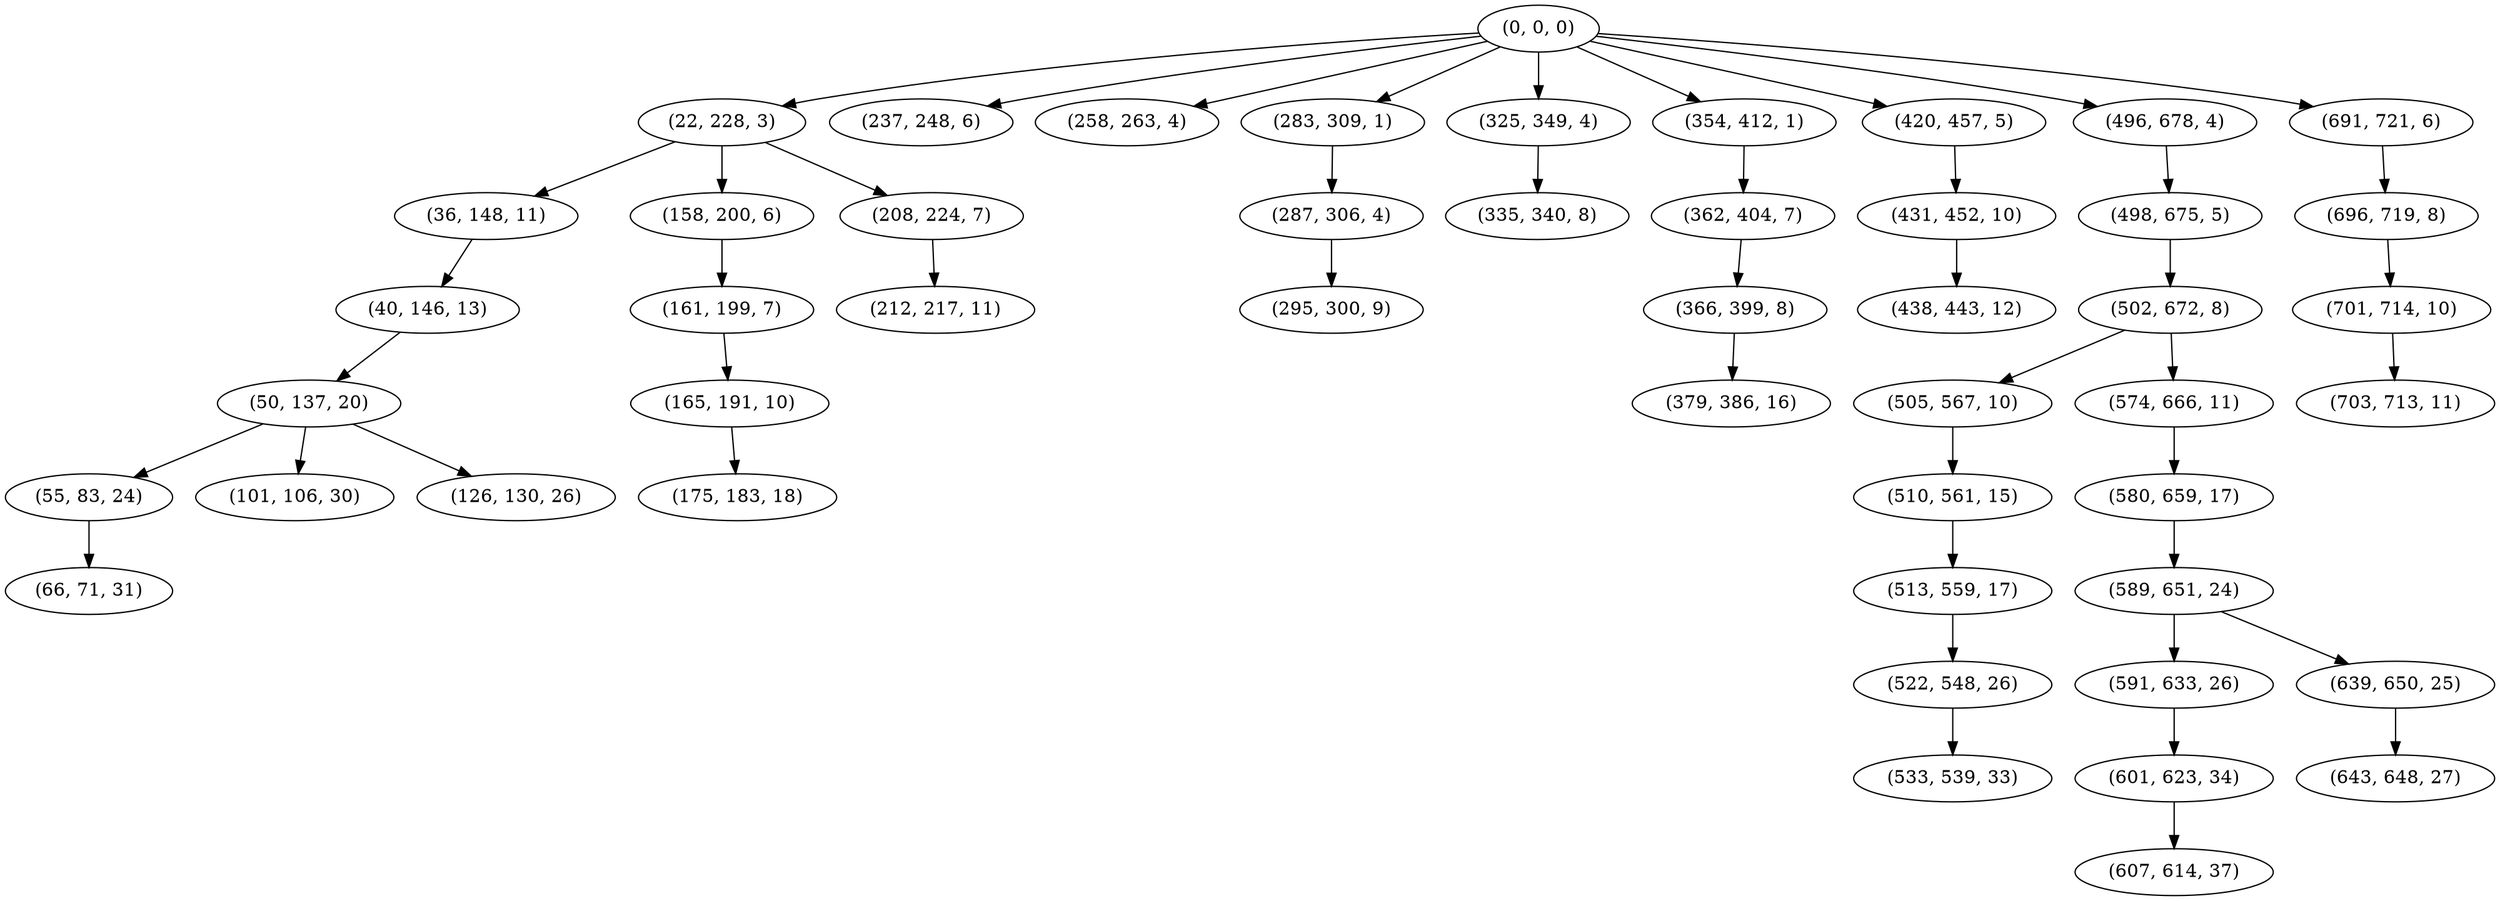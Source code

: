 digraph tree {
    "(0, 0, 0)";
    "(22, 228, 3)";
    "(36, 148, 11)";
    "(40, 146, 13)";
    "(50, 137, 20)";
    "(55, 83, 24)";
    "(66, 71, 31)";
    "(101, 106, 30)";
    "(126, 130, 26)";
    "(158, 200, 6)";
    "(161, 199, 7)";
    "(165, 191, 10)";
    "(175, 183, 18)";
    "(208, 224, 7)";
    "(212, 217, 11)";
    "(237, 248, 6)";
    "(258, 263, 4)";
    "(283, 309, 1)";
    "(287, 306, 4)";
    "(295, 300, 9)";
    "(325, 349, 4)";
    "(335, 340, 8)";
    "(354, 412, 1)";
    "(362, 404, 7)";
    "(366, 399, 8)";
    "(379, 386, 16)";
    "(420, 457, 5)";
    "(431, 452, 10)";
    "(438, 443, 12)";
    "(496, 678, 4)";
    "(498, 675, 5)";
    "(502, 672, 8)";
    "(505, 567, 10)";
    "(510, 561, 15)";
    "(513, 559, 17)";
    "(522, 548, 26)";
    "(533, 539, 33)";
    "(574, 666, 11)";
    "(580, 659, 17)";
    "(589, 651, 24)";
    "(591, 633, 26)";
    "(601, 623, 34)";
    "(607, 614, 37)";
    "(639, 650, 25)";
    "(643, 648, 27)";
    "(691, 721, 6)";
    "(696, 719, 8)";
    "(701, 714, 10)";
    "(703, 713, 11)";
    "(0, 0, 0)" -> "(22, 228, 3)";
    "(0, 0, 0)" -> "(237, 248, 6)";
    "(0, 0, 0)" -> "(258, 263, 4)";
    "(0, 0, 0)" -> "(283, 309, 1)";
    "(0, 0, 0)" -> "(325, 349, 4)";
    "(0, 0, 0)" -> "(354, 412, 1)";
    "(0, 0, 0)" -> "(420, 457, 5)";
    "(0, 0, 0)" -> "(496, 678, 4)";
    "(0, 0, 0)" -> "(691, 721, 6)";
    "(22, 228, 3)" -> "(36, 148, 11)";
    "(22, 228, 3)" -> "(158, 200, 6)";
    "(22, 228, 3)" -> "(208, 224, 7)";
    "(36, 148, 11)" -> "(40, 146, 13)";
    "(40, 146, 13)" -> "(50, 137, 20)";
    "(50, 137, 20)" -> "(55, 83, 24)";
    "(50, 137, 20)" -> "(101, 106, 30)";
    "(50, 137, 20)" -> "(126, 130, 26)";
    "(55, 83, 24)" -> "(66, 71, 31)";
    "(158, 200, 6)" -> "(161, 199, 7)";
    "(161, 199, 7)" -> "(165, 191, 10)";
    "(165, 191, 10)" -> "(175, 183, 18)";
    "(208, 224, 7)" -> "(212, 217, 11)";
    "(283, 309, 1)" -> "(287, 306, 4)";
    "(287, 306, 4)" -> "(295, 300, 9)";
    "(325, 349, 4)" -> "(335, 340, 8)";
    "(354, 412, 1)" -> "(362, 404, 7)";
    "(362, 404, 7)" -> "(366, 399, 8)";
    "(366, 399, 8)" -> "(379, 386, 16)";
    "(420, 457, 5)" -> "(431, 452, 10)";
    "(431, 452, 10)" -> "(438, 443, 12)";
    "(496, 678, 4)" -> "(498, 675, 5)";
    "(498, 675, 5)" -> "(502, 672, 8)";
    "(502, 672, 8)" -> "(505, 567, 10)";
    "(502, 672, 8)" -> "(574, 666, 11)";
    "(505, 567, 10)" -> "(510, 561, 15)";
    "(510, 561, 15)" -> "(513, 559, 17)";
    "(513, 559, 17)" -> "(522, 548, 26)";
    "(522, 548, 26)" -> "(533, 539, 33)";
    "(574, 666, 11)" -> "(580, 659, 17)";
    "(580, 659, 17)" -> "(589, 651, 24)";
    "(589, 651, 24)" -> "(591, 633, 26)";
    "(589, 651, 24)" -> "(639, 650, 25)";
    "(591, 633, 26)" -> "(601, 623, 34)";
    "(601, 623, 34)" -> "(607, 614, 37)";
    "(639, 650, 25)" -> "(643, 648, 27)";
    "(691, 721, 6)" -> "(696, 719, 8)";
    "(696, 719, 8)" -> "(701, 714, 10)";
    "(701, 714, 10)" -> "(703, 713, 11)";
}
